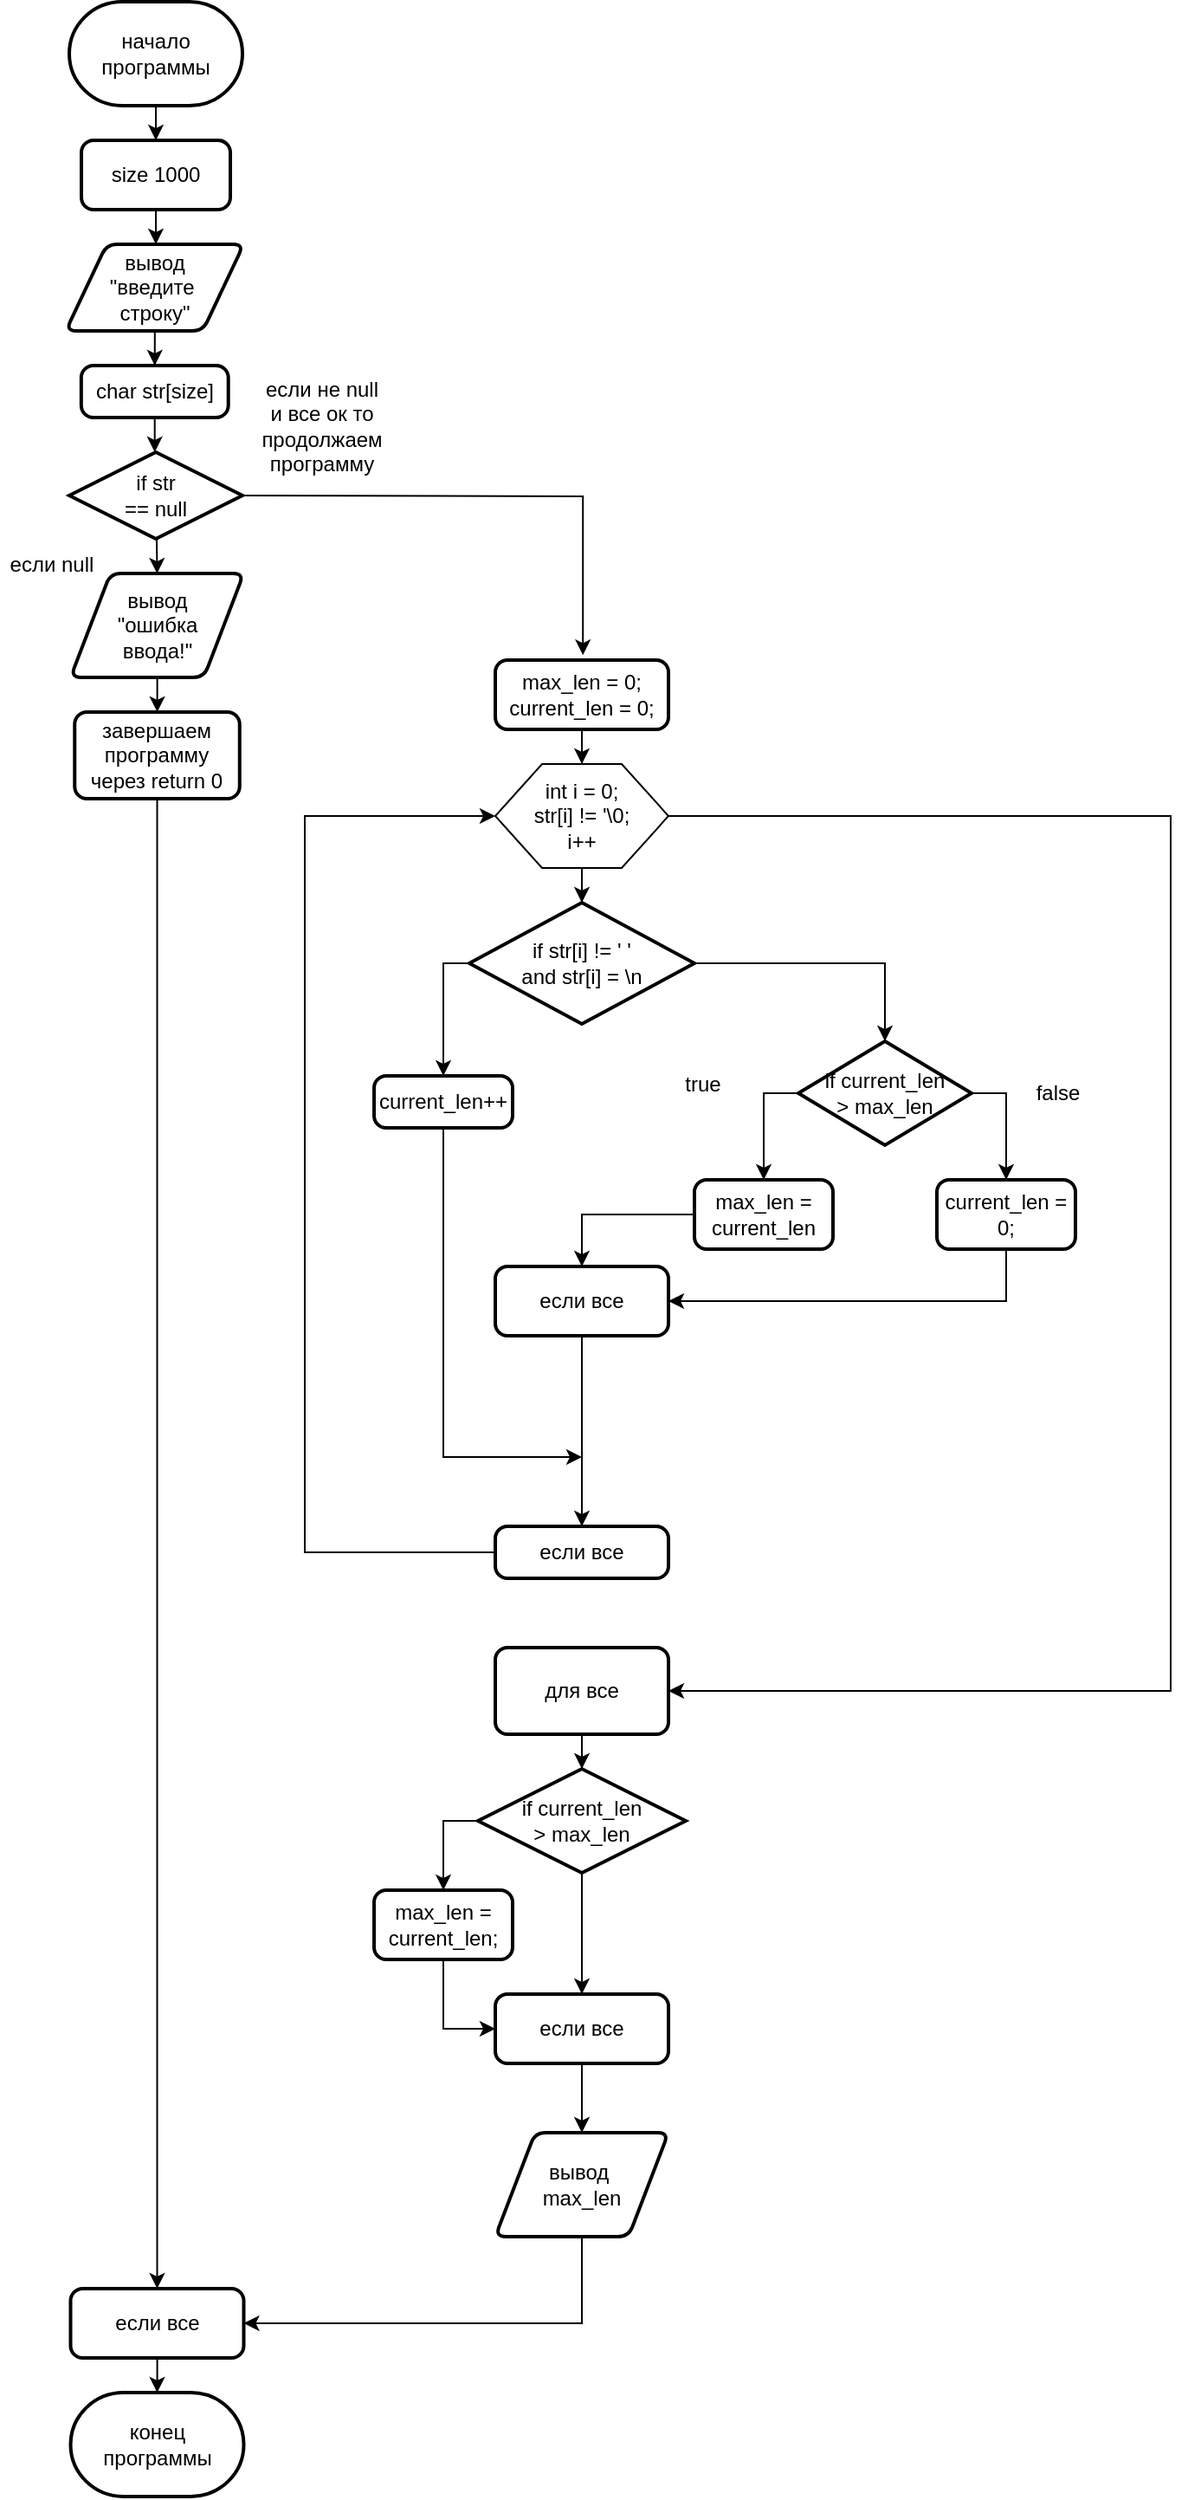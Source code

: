 <mxfile version="25.0.1">
  <diagram name="Страница — 1" id="MFGguQ1gNl8HlDR2jhcr">
    <mxGraphModel dx="2630" dy="1456" grid="1" gridSize="10" guides="1" tooltips="1" connect="1" arrows="1" fold="1" page="1" pageScale="1" pageWidth="827" pageHeight="1169" math="0" shadow="0">
      <root>
        <mxCell id="0" />
        <mxCell id="1" parent="0" />
        <mxCell id="7PkjHrMW_M5TBaMhg7_1-2" style="edgeStyle=orthogonalEdgeStyle;rounded=0;orthogonalLoop=1;jettySize=auto;html=1;" parent="1" source="7PkjHrMW_M5TBaMhg7_1-1" edge="1">
          <mxGeometry relative="1" as="geometry">
            <mxPoint x="414" y="90" as="targetPoint" />
          </mxGeometry>
        </mxCell>
        <mxCell id="7PkjHrMW_M5TBaMhg7_1-1" value="начало программы" style="strokeWidth=2;html=1;shape=mxgraph.flowchart.terminator;whiteSpace=wrap;" parent="1" vertex="1">
          <mxGeometry x="364" y="10" width="100" height="60" as="geometry" />
        </mxCell>
        <mxCell id="7PkjHrMW_M5TBaMhg7_1-8" style="edgeStyle=orthogonalEdgeStyle;rounded=0;orthogonalLoop=1;jettySize=auto;html=1;entryX=0.5;entryY=0;entryDx=0;entryDy=0;" parent="1" source="7PkjHrMW_M5TBaMhg7_1-3" target="7PkjHrMW_M5TBaMhg7_1-4" edge="1">
          <mxGeometry relative="1" as="geometry" />
        </mxCell>
        <mxCell id="7PkjHrMW_M5TBaMhg7_1-3" value="size 1000" style="rounded=1;whiteSpace=wrap;html=1;absoluteArcSize=1;arcSize=14;strokeWidth=2;" parent="1" vertex="1">
          <mxGeometry x="371" y="90" width="86" height="40" as="geometry" />
        </mxCell>
        <mxCell id="7PkjHrMW_M5TBaMhg7_1-10" style="edgeStyle=orthogonalEdgeStyle;rounded=0;orthogonalLoop=1;jettySize=auto;html=1;entryX=0.5;entryY=0;entryDx=0;entryDy=0;" parent="1" source="7PkjHrMW_M5TBaMhg7_1-4" target="7PkjHrMW_M5TBaMhg7_1-9" edge="1">
          <mxGeometry relative="1" as="geometry" />
        </mxCell>
        <mxCell id="7PkjHrMW_M5TBaMhg7_1-4" value="вывод &lt;br&gt;&quot;&lt;span style=&quot;background-color: initial;&quot;&gt;введите&amp;nbsp;&lt;/span&gt;&lt;div&gt;&lt;span style=&quot;background-color: initial;&quot;&gt;строку&quot;&lt;/span&gt;&lt;/div&gt;" style="shape=parallelogram;html=1;strokeWidth=2;perimeter=parallelogramPerimeter;whiteSpace=wrap;rounded=1;arcSize=12;size=0.23;" parent="1" vertex="1">
          <mxGeometry x="362" y="150" width="102.75" height="50" as="geometry" />
        </mxCell>
        <mxCell id="7PkjHrMW_M5TBaMhg7_1-9" value="char str[size]" style="rounded=1;whiteSpace=wrap;html=1;absoluteArcSize=1;arcSize=14;strokeWidth=2;" parent="1" vertex="1">
          <mxGeometry x="370.91" y="220" width="84.94" height="30" as="geometry" />
        </mxCell>
        <mxCell id="7PkjHrMW_M5TBaMhg7_1-16" style="edgeStyle=orthogonalEdgeStyle;rounded=0;orthogonalLoop=1;jettySize=auto;html=1;entryX=0.5;entryY=0;entryDx=0;entryDy=0;" parent="1" target="7PkjHrMW_M5TBaMhg7_1-15" edge="1">
          <mxGeometry relative="1" as="geometry">
            <mxPoint x="414.483" y="320" as="sourcePoint" />
          </mxGeometry>
        </mxCell>
        <mxCell id="7PkjHrMW_M5TBaMhg7_1-19" style="edgeStyle=orthogonalEdgeStyle;rounded=0;orthogonalLoop=1;jettySize=auto;html=1;entryX=0.506;entryY=-0.071;entryDx=0;entryDy=0;entryPerimeter=0;" parent="1" edge="1" target="7PkjHrMW_M5TBaMhg7_1-20">
          <mxGeometry relative="1" as="geometry">
            <mxPoint x="560" y="340" as="targetPoint" />
            <mxPoint x="457.0" y="295" as="sourcePoint" />
          </mxGeometry>
        </mxCell>
        <mxCell id="7PkjHrMW_M5TBaMhg7_1-18" style="edgeStyle=orthogonalEdgeStyle;rounded=0;orthogonalLoop=1;jettySize=auto;html=1;" parent="1" source="7PkjHrMW_M5TBaMhg7_1-15" target="7PkjHrMW_M5TBaMhg7_1-17" edge="1">
          <mxGeometry relative="1" as="geometry" />
        </mxCell>
        <mxCell id="7PkjHrMW_M5TBaMhg7_1-15" value="вывод&lt;br&gt;&quot;ошибка&lt;br&gt;ввода!&quot;" style="shape=parallelogram;html=1;strokeWidth=2;perimeter=parallelogramPerimeter;whiteSpace=wrap;rounded=1;arcSize=12;size=0.23;" parent="1" vertex="1">
          <mxGeometry x="364.75" y="340" width="100" height="60" as="geometry" />
        </mxCell>
        <mxCell id="z-1B4O2KLtc2xrKZiJRR-32" style="edgeStyle=orthogonalEdgeStyle;rounded=0;orthogonalLoop=1;jettySize=auto;html=1;entryX=0.5;entryY=0;entryDx=0;entryDy=0;" edge="1" parent="1" source="7PkjHrMW_M5TBaMhg7_1-17" target="z-1B4O2KLtc2xrKZiJRR-31">
          <mxGeometry relative="1" as="geometry" />
        </mxCell>
        <mxCell id="7PkjHrMW_M5TBaMhg7_1-17" value="завершаем программу&lt;div&gt;через return 0&lt;/div&gt;" style="rounded=1;whiteSpace=wrap;html=1;absoluteArcSize=1;arcSize=14;strokeWidth=2;" parent="1" vertex="1">
          <mxGeometry x="367.13" y="420" width="95.25" height="50" as="geometry" />
        </mxCell>
        <mxCell id="7PkjHrMW_M5TBaMhg7_1-22" style="edgeStyle=orthogonalEdgeStyle;rounded=0;orthogonalLoop=1;jettySize=auto;html=1;entryX=0.5;entryY=0;entryDx=0;entryDy=0;" parent="1" source="7PkjHrMW_M5TBaMhg7_1-20" target="7PkjHrMW_M5TBaMhg7_1-21" edge="1">
          <mxGeometry relative="1" as="geometry" />
        </mxCell>
        <mxCell id="7PkjHrMW_M5TBaMhg7_1-20" value="max_len = 0; current_len = 0;" style="rounded=1;whiteSpace=wrap;html=1;absoluteArcSize=1;arcSize=14;strokeWidth=2;" parent="1" vertex="1">
          <mxGeometry x="610" y="390" width="100" height="40" as="geometry" />
        </mxCell>
        <mxCell id="7PkjHrMW_M5TBaMhg7_1-26" style="edgeStyle=orthogonalEdgeStyle;rounded=0;orthogonalLoop=1;jettySize=auto;html=1;" parent="1" source="7PkjHrMW_M5TBaMhg7_1-21" edge="1">
          <mxGeometry relative="1" as="geometry">
            <mxPoint x="660.0" y="530" as="targetPoint" />
          </mxGeometry>
        </mxCell>
        <mxCell id="z-1B4O2KLtc2xrKZiJRR-25" style="edgeStyle=orthogonalEdgeStyle;rounded=0;orthogonalLoop=1;jettySize=auto;html=1;" edge="1" parent="1" source="7PkjHrMW_M5TBaMhg7_1-21" target="z-1B4O2KLtc2xrKZiJRR-12">
          <mxGeometry relative="1" as="geometry">
            <Array as="points">
              <mxPoint x="1000" y="480" />
              <mxPoint x="1000" y="985" />
            </Array>
          </mxGeometry>
        </mxCell>
        <mxCell id="7PkjHrMW_M5TBaMhg7_1-21" value="" style="verticalLabelPosition=bottom;verticalAlign=top;html=1;shape=hexagon;perimeter=hexagonPerimeter2;arcSize=6;size=0.27;" parent="1" vertex="1">
          <mxGeometry x="610" y="450" width="100" height="60" as="geometry" />
        </mxCell>
        <mxCell id="7PkjHrMW_M5TBaMhg7_1-23" value="если null" style="text;strokeColor=none;align=center;fillColor=none;html=1;verticalAlign=middle;whiteSpace=wrap;rounded=0;" parent="1" vertex="1">
          <mxGeometry x="324.37" y="320" width="60" height="30" as="geometry" />
        </mxCell>
        <mxCell id="7PkjHrMW_M5TBaMhg7_1-24" value="если не null и все ок то продолжаем программу" style="text;strokeColor=none;align=center;fillColor=none;html=1;verticalAlign=middle;whiteSpace=wrap;rounded=0;" parent="1" vertex="1">
          <mxGeometry x="480" y="240" width="60" height="30" as="geometry" />
        </mxCell>
        <mxCell id="7PkjHrMW_M5TBaMhg7_1-25" value="int i = 0; str[i] != &#39;\0; i++" style="text;strokeColor=none;align=center;fillColor=none;html=1;verticalAlign=middle;whiteSpace=wrap;rounded=0;" parent="1" vertex="1">
          <mxGeometry x="630" y="465" width="60" height="30" as="geometry" />
        </mxCell>
        <mxCell id="z-1B4O2KLtc2xrKZiJRR-20" style="edgeStyle=orthogonalEdgeStyle;rounded=0;orthogonalLoop=1;jettySize=auto;html=1;" edge="1" parent="1" source="7PkjHrMW_M5TBaMhg7_1-33">
          <mxGeometry relative="1" as="geometry">
            <mxPoint x="660" y="850" as="targetPoint" />
            <Array as="points">
              <mxPoint x="580" y="850" />
            </Array>
          </mxGeometry>
        </mxCell>
        <mxCell id="7PkjHrMW_M5TBaMhg7_1-33" value="current_len++" style="rounded=1;whiteSpace=wrap;html=1;absoluteArcSize=1;arcSize=14;strokeWidth=2;" parent="1" vertex="1">
          <mxGeometry x="540" y="630" width="80" height="30" as="geometry" />
        </mxCell>
        <mxCell id="z-1B4O2KLtc2xrKZiJRR-16" style="edgeStyle=orthogonalEdgeStyle;rounded=0;orthogonalLoop=1;jettySize=auto;html=1;entryX=0.5;entryY=0;entryDx=0;entryDy=0;" edge="1" parent="1" source="7PkjHrMW_M5TBaMhg7_1-38" target="z-1B4O2KLtc2xrKZiJRR-8">
          <mxGeometry relative="1" as="geometry" />
        </mxCell>
        <mxCell id="7PkjHrMW_M5TBaMhg7_1-38" value="max_len = current_len" style="rounded=1;whiteSpace=wrap;html=1;absoluteArcSize=1;arcSize=14;strokeWidth=2;" parent="1" vertex="1">
          <mxGeometry x="725" y="690" width="80" height="40" as="geometry" />
        </mxCell>
        <mxCell id="z-1B4O2KLtc2xrKZiJRR-10" style="edgeStyle=orthogonalEdgeStyle;rounded=0;orthogonalLoop=1;jettySize=auto;html=1;entryX=1;entryY=0.5;entryDx=0;entryDy=0;" edge="1" parent="1" source="7PkjHrMW_M5TBaMhg7_1-43" target="z-1B4O2KLtc2xrKZiJRR-8">
          <mxGeometry relative="1" as="geometry">
            <Array as="points">
              <mxPoint x="905" y="760" />
            </Array>
          </mxGeometry>
        </mxCell>
        <mxCell id="7PkjHrMW_M5TBaMhg7_1-43" value="current_len = 0;" style="rounded=1;whiteSpace=wrap;html=1;absoluteArcSize=1;arcSize=14;strokeWidth=2;" parent="1" vertex="1">
          <mxGeometry x="865" y="690" width="80" height="40" as="geometry" />
        </mxCell>
        <mxCell id="7PkjHrMW_M5TBaMhg7_1-45" value="true" style="text;strokeColor=none;align=center;fillColor=none;html=1;verticalAlign=middle;whiteSpace=wrap;rounded=0;" parent="1" vertex="1">
          <mxGeometry x="700" y="620" width="60" height="30" as="geometry" />
        </mxCell>
        <mxCell id="7PkjHrMW_M5TBaMhg7_1-46" value="false" style="text;strokeColor=none;align=center;fillColor=none;html=1;verticalAlign=middle;whiteSpace=wrap;rounded=0;" parent="1" vertex="1">
          <mxGeometry x="905" y="625" width="60" height="30" as="geometry" />
        </mxCell>
        <mxCell id="z-1B4O2KLtc2xrKZiJRR-29" style="edgeStyle=orthogonalEdgeStyle;rounded=0;orthogonalLoop=1;jettySize=auto;html=1;entryX=0;entryY=0.5;entryDx=0;entryDy=0;" edge="1" parent="1" source="7PkjHrMW_M5TBaMhg7_1-57" target="z-1B4O2KLtc2xrKZiJRR-27">
          <mxGeometry relative="1" as="geometry" />
        </mxCell>
        <mxCell id="7PkjHrMW_M5TBaMhg7_1-57" value="max_len = current_len;" style="rounded=1;whiteSpace=wrap;html=1;absoluteArcSize=1;arcSize=14;strokeWidth=2;" parent="1" vertex="1">
          <mxGeometry x="540" y="1100" width="80" height="40" as="geometry" />
        </mxCell>
        <mxCell id="z-1B4O2KLtc2xrKZiJRR-34" style="edgeStyle=orthogonalEdgeStyle;rounded=0;orthogonalLoop=1;jettySize=auto;html=1;entryX=1;entryY=0.5;entryDx=0;entryDy=0;" edge="1" parent="1" source="7PkjHrMW_M5TBaMhg7_1-58" target="z-1B4O2KLtc2xrKZiJRR-31">
          <mxGeometry relative="1" as="geometry">
            <Array as="points">
              <mxPoint x="660" y="1350" />
            </Array>
          </mxGeometry>
        </mxCell>
        <mxCell id="7PkjHrMW_M5TBaMhg7_1-58" value="вывод&amp;nbsp;&lt;div&gt;max_len&lt;/div&gt;" style="shape=parallelogram;html=1;strokeWidth=2;perimeter=parallelogramPerimeter;whiteSpace=wrap;rounded=1;arcSize=12;size=0.23;" parent="1" vertex="1">
          <mxGeometry x="610" y="1240" width="100" height="60" as="geometry" />
        </mxCell>
        <mxCell id="7PkjHrMW_M5TBaMhg7_1-61" value="конец программы" style="strokeWidth=2;html=1;shape=mxgraph.flowchart.terminator;whiteSpace=wrap;" parent="1" vertex="1">
          <mxGeometry x="364.76" y="1390" width="100" height="60" as="geometry" />
        </mxCell>
        <mxCell id="z-1B4O2KLtc2xrKZiJRR-1" value="if str&lt;div&gt;== null&lt;/div&gt;" style="strokeWidth=2;html=1;shape=mxgraph.flowchart.decision;whiteSpace=wrap;" vertex="1" parent="1">
          <mxGeometry x="364" y="270" width="100" height="50" as="geometry" />
        </mxCell>
        <mxCell id="z-1B4O2KLtc2xrKZiJRR-2" style="edgeStyle=orthogonalEdgeStyle;rounded=0;orthogonalLoop=1;jettySize=auto;html=1;entryX=0.5;entryY=0;entryDx=0;entryDy=0;entryPerimeter=0;" edge="1" parent="1" source="7PkjHrMW_M5TBaMhg7_1-9" target="z-1B4O2KLtc2xrKZiJRR-1">
          <mxGeometry relative="1" as="geometry" />
        </mxCell>
        <mxCell id="z-1B4O2KLtc2xrKZiJRR-5" style="edgeStyle=orthogonalEdgeStyle;rounded=0;orthogonalLoop=1;jettySize=auto;html=1;entryX=0.5;entryY=0;entryDx=0;entryDy=0;entryPerimeter=0;" edge="1" parent="1" source="z-1B4O2KLtc2xrKZiJRR-3" target="z-1B4O2KLtc2xrKZiJRR-6">
          <mxGeometry relative="1" as="geometry">
            <mxPoint x="790" y="630" as="targetPoint" />
          </mxGeometry>
        </mxCell>
        <mxCell id="z-1B4O2KLtc2xrKZiJRR-14" style="edgeStyle=orthogonalEdgeStyle;rounded=0;orthogonalLoop=1;jettySize=auto;html=1;entryX=0.5;entryY=0;entryDx=0;entryDy=0;" edge="1" parent="1" source="z-1B4O2KLtc2xrKZiJRR-3" target="7PkjHrMW_M5TBaMhg7_1-33">
          <mxGeometry relative="1" as="geometry">
            <Array as="points">
              <mxPoint x="580" y="565" />
            </Array>
          </mxGeometry>
        </mxCell>
        <mxCell id="z-1B4O2KLtc2xrKZiJRR-3" value="if str[i] != &#39; &#39;&lt;br&gt;and str[i] = \n" style="strokeWidth=2;html=1;shape=mxgraph.flowchart.decision;whiteSpace=wrap;" vertex="1" parent="1">
          <mxGeometry x="595" y="530" width="130" height="70" as="geometry" />
        </mxCell>
        <mxCell id="z-1B4O2KLtc2xrKZiJRR-7" style="edgeStyle=orthogonalEdgeStyle;rounded=0;orthogonalLoop=1;jettySize=auto;html=1;entryX=0.5;entryY=0;entryDx=0;entryDy=0;" edge="1" parent="1" source="z-1B4O2KLtc2xrKZiJRR-6" target="7PkjHrMW_M5TBaMhg7_1-38">
          <mxGeometry relative="1" as="geometry">
            <Array as="points">
              <mxPoint x="765" y="640" />
            </Array>
          </mxGeometry>
        </mxCell>
        <mxCell id="z-1B4O2KLtc2xrKZiJRR-9" style="edgeStyle=orthogonalEdgeStyle;rounded=0;orthogonalLoop=1;jettySize=auto;html=1;entryX=0.5;entryY=0;entryDx=0;entryDy=0;" edge="1" parent="1" source="z-1B4O2KLtc2xrKZiJRR-6" target="7PkjHrMW_M5TBaMhg7_1-43">
          <mxGeometry relative="1" as="geometry">
            <Array as="points">
              <mxPoint x="905" y="640" />
            </Array>
          </mxGeometry>
        </mxCell>
        <mxCell id="z-1B4O2KLtc2xrKZiJRR-6" value="if current_len&lt;div&gt;&amp;gt; max_len&lt;/div&gt;" style="strokeWidth=2;html=1;shape=mxgraph.flowchart.decision;whiteSpace=wrap;" vertex="1" parent="1">
          <mxGeometry x="785" y="610" width="100" height="60" as="geometry" />
        </mxCell>
        <mxCell id="z-1B4O2KLtc2xrKZiJRR-19" style="edgeStyle=orthogonalEdgeStyle;rounded=0;orthogonalLoop=1;jettySize=auto;html=1;entryX=0.5;entryY=0;entryDx=0;entryDy=0;" edge="1" parent="1" source="z-1B4O2KLtc2xrKZiJRR-8" target="z-1B4O2KLtc2xrKZiJRR-18">
          <mxGeometry relative="1" as="geometry" />
        </mxCell>
        <mxCell id="z-1B4O2KLtc2xrKZiJRR-8" value="если все" style="rounded=1;whiteSpace=wrap;html=1;absoluteArcSize=1;arcSize=14;strokeWidth=2;" vertex="1" parent="1">
          <mxGeometry x="610" y="740" width="100" height="40" as="geometry" />
        </mxCell>
        <mxCell id="z-1B4O2KLtc2xrKZiJRR-12" value="для все" style="rounded=1;whiteSpace=wrap;html=1;absoluteArcSize=1;arcSize=14;strokeWidth=2;" vertex="1" parent="1">
          <mxGeometry x="610" y="960" width="100" height="50" as="geometry" />
        </mxCell>
        <mxCell id="z-1B4O2KLtc2xrKZiJRR-24" style="edgeStyle=orthogonalEdgeStyle;rounded=0;orthogonalLoop=1;jettySize=auto;html=1;" edge="1" parent="1" source="z-1B4O2KLtc2xrKZiJRR-18" target="7PkjHrMW_M5TBaMhg7_1-21">
          <mxGeometry relative="1" as="geometry">
            <Array as="points">
              <mxPoint x="500" y="905" />
              <mxPoint x="500" y="480" />
            </Array>
          </mxGeometry>
        </mxCell>
        <mxCell id="z-1B4O2KLtc2xrKZiJRR-18" value="если все" style="rounded=1;whiteSpace=wrap;html=1;absoluteArcSize=1;arcSize=14;strokeWidth=2;" vertex="1" parent="1">
          <mxGeometry x="610" y="890" width="100" height="30" as="geometry" />
        </mxCell>
        <mxCell id="z-1B4O2KLtc2xrKZiJRR-26" style="edgeStyle=orthogonalEdgeStyle;rounded=0;orthogonalLoop=1;jettySize=auto;html=1;entryX=0.5;entryY=0;entryDx=0;entryDy=0;" edge="1" parent="1" source="z-1B4O2KLtc2xrKZiJRR-22" target="7PkjHrMW_M5TBaMhg7_1-57">
          <mxGeometry relative="1" as="geometry">
            <Array as="points">
              <mxPoint x="580" y="1060" />
            </Array>
          </mxGeometry>
        </mxCell>
        <mxCell id="z-1B4O2KLtc2xrKZiJRR-28" style="edgeStyle=orthogonalEdgeStyle;rounded=0;orthogonalLoop=1;jettySize=auto;html=1;entryX=0.5;entryY=0;entryDx=0;entryDy=0;" edge="1" parent="1" source="z-1B4O2KLtc2xrKZiJRR-22" target="z-1B4O2KLtc2xrKZiJRR-27">
          <mxGeometry relative="1" as="geometry" />
        </mxCell>
        <mxCell id="z-1B4O2KLtc2xrKZiJRR-22" value="if current_len&lt;div&gt;&amp;gt; max_len&lt;/div&gt;" style="strokeWidth=2;html=1;shape=mxgraph.flowchart.decision;whiteSpace=wrap;" vertex="1" parent="1">
          <mxGeometry x="600" y="1030" width="120" height="60" as="geometry" />
        </mxCell>
        <mxCell id="z-1B4O2KLtc2xrKZiJRR-23" style="edgeStyle=orthogonalEdgeStyle;rounded=0;orthogonalLoop=1;jettySize=auto;html=1;entryX=0.5;entryY=0;entryDx=0;entryDy=0;entryPerimeter=0;" edge="1" parent="1" source="z-1B4O2KLtc2xrKZiJRR-12" target="z-1B4O2KLtc2xrKZiJRR-22">
          <mxGeometry relative="1" as="geometry" />
        </mxCell>
        <mxCell id="z-1B4O2KLtc2xrKZiJRR-30" style="edgeStyle=orthogonalEdgeStyle;rounded=0;orthogonalLoop=1;jettySize=auto;html=1;entryX=0.5;entryY=0;entryDx=0;entryDy=0;" edge="1" parent="1" source="z-1B4O2KLtc2xrKZiJRR-27" target="7PkjHrMW_M5TBaMhg7_1-58">
          <mxGeometry relative="1" as="geometry" />
        </mxCell>
        <mxCell id="z-1B4O2KLtc2xrKZiJRR-27" value="если все" style="rounded=1;whiteSpace=wrap;html=1;absoluteArcSize=1;arcSize=14;strokeWidth=2;" vertex="1" parent="1">
          <mxGeometry x="610" y="1160" width="100" height="40" as="geometry" />
        </mxCell>
        <mxCell id="z-1B4O2KLtc2xrKZiJRR-31" value="если все" style="rounded=1;whiteSpace=wrap;html=1;absoluteArcSize=1;arcSize=14;strokeWidth=2;" vertex="1" parent="1">
          <mxGeometry x="364.75" y="1330" width="100" height="40" as="geometry" />
        </mxCell>
        <mxCell id="z-1B4O2KLtc2xrKZiJRR-33" style="edgeStyle=orthogonalEdgeStyle;rounded=0;orthogonalLoop=1;jettySize=auto;html=1;entryX=0.5;entryY=0;entryDx=0;entryDy=0;entryPerimeter=0;" edge="1" parent="1" source="z-1B4O2KLtc2xrKZiJRR-31" target="7PkjHrMW_M5TBaMhg7_1-61">
          <mxGeometry relative="1" as="geometry" />
        </mxCell>
      </root>
    </mxGraphModel>
  </diagram>
</mxfile>
